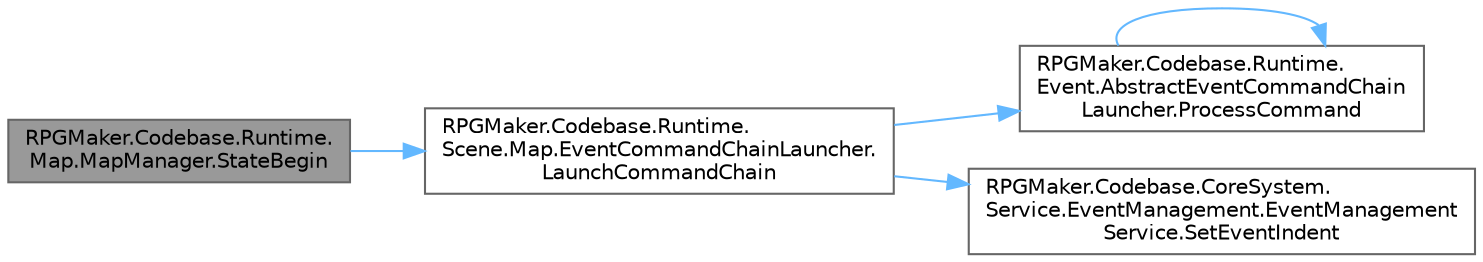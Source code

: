 digraph "RPGMaker.Codebase.Runtime.Map.MapManager.StateBegin"
{
 // LATEX_PDF_SIZE
  bgcolor="transparent";
  edge [fontname=Helvetica,fontsize=10,labelfontname=Helvetica,labelfontsize=10];
  node [fontname=Helvetica,fontsize=10,shape=box,height=0.2,width=0.4];
  rankdir="LR";
  Node1 [id="Node000001",label="RPGMaker.Codebase.Runtime.\lMap.MapManager.StateBegin",height=0.2,width=0.4,color="gray40", fillcolor="grey60", style="filled", fontcolor="black",tooltip="😁 ステートの処理（肥大化しそうなため分割） 引数は対象のアクター、配列番号、ステート"];
  Node1 -> Node2 [id="edge1_Node000001_Node000002",color="steelblue1",style="solid",tooltip=" "];
  Node2 [id="Node000002",label="RPGMaker.Codebase.Runtime.\lScene.Map.EventCommandChainLauncher.\lLaunchCommandChain",height=0.2,width=0.4,color="grey40", fillcolor="white", style="filled",URL="$d8/dfc/class_r_p_g_maker_1_1_codebase_1_1_runtime_1_1_scene_1_1_map_1_1_event_command_chain_launcher.html#a6a8fdf14a6139d68569e8787a941c365",tooltip="😁 イベントコマンドチェーンを開始する"];
  Node2 -> Node3 [id="edge2_Node000002_Node000003",color="steelblue1",style="solid",tooltip=" "];
  Node3 [id="Node000003",label="RPGMaker.Codebase.Runtime.\lEvent.AbstractEventCommandChain\lLauncher.ProcessCommand",height=0.2,width=0.4,color="grey40", fillcolor="white", style="filled",URL="$d4/dd0/class_r_p_g_maker_1_1_codebase_1_1_runtime_1_1_event_1_1_abstract_event_command_chain_launcher.html#a985e89bff241e06e39c74682a09d3fac",tooltip="😁 引数無しでイベントコマンドを実行する. この場合は同一のイベントIDで処理を継続する."];
  Node3 -> Node3 [id="edge3_Node000003_Node000003",color="steelblue1",style="solid",tooltip=" "];
  Node2 -> Node4 [id="edge4_Node000002_Node000004",color="steelblue1",style="solid",tooltip=" "];
  Node4 [id="Node000004",label="RPGMaker.Codebase.CoreSystem.\lService.EventManagement.EventManagement\lService.SetEventIndent",height=0.2,width=0.4,color="grey40", fillcolor="white", style="filled",URL="$d5/d7b/class_r_p_g_maker_1_1_codebase_1_1_core_system_1_1_service_1_1_event_management_1_1_event_management_service.html#aba13365f2272d7133f9de1241d32f61b",tooltip="😁 イベント・インデント設定"];
}
